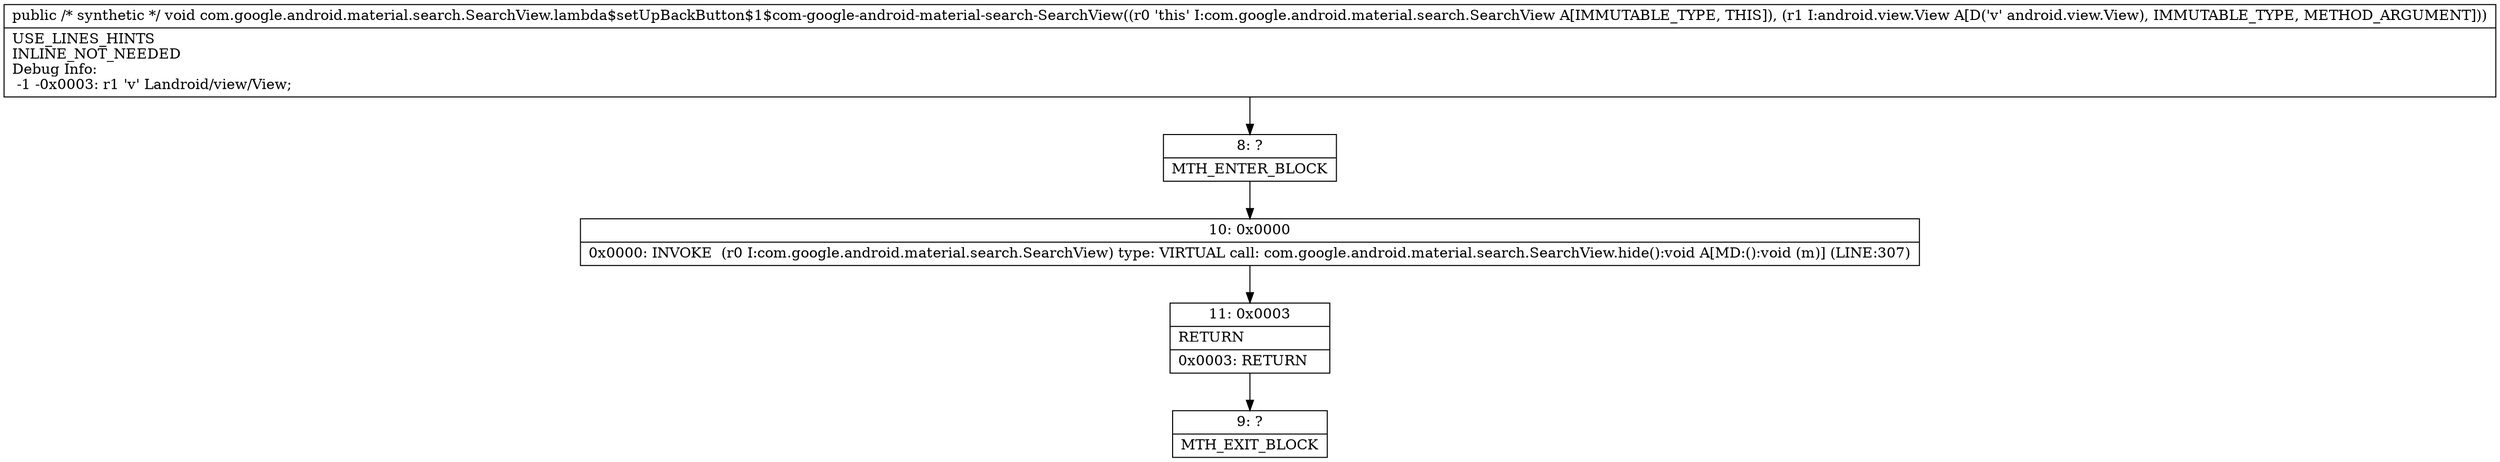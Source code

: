 digraph "CFG forcom.google.android.material.search.SearchView.lambda$setUpBackButton$1$com\-google\-android\-material\-search\-SearchView(Landroid\/view\/View;)V" {
Node_8 [shape=record,label="{8\:\ ?|MTH_ENTER_BLOCK\l}"];
Node_10 [shape=record,label="{10\:\ 0x0000|0x0000: INVOKE  (r0 I:com.google.android.material.search.SearchView) type: VIRTUAL call: com.google.android.material.search.SearchView.hide():void A[MD:():void (m)] (LINE:307)\l}"];
Node_11 [shape=record,label="{11\:\ 0x0003|RETURN\l|0x0003: RETURN   \l}"];
Node_9 [shape=record,label="{9\:\ ?|MTH_EXIT_BLOCK\l}"];
MethodNode[shape=record,label="{public \/* synthetic *\/ void com.google.android.material.search.SearchView.lambda$setUpBackButton$1$com\-google\-android\-material\-search\-SearchView((r0 'this' I:com.google.android.material.search.SearchView A[IMMUTABLE_TYPE, THIS]), (r1 I:android.view.View A[D('v' android.view.View), IMMUTABLE_TYPE, METHOD_ARGUMENT]))  | USE_LINES_HINTS\lINLINE_NOT_NEEDED\lDebug Info:\l  \-1 \-0x0003: r1 'v' Landroid\/view\/View;\l}"];
MethodNode -> Node_8;Node_8 -> Node_10;
Node_10 -> Node_11;
Node_11 -> Node_9;
}

